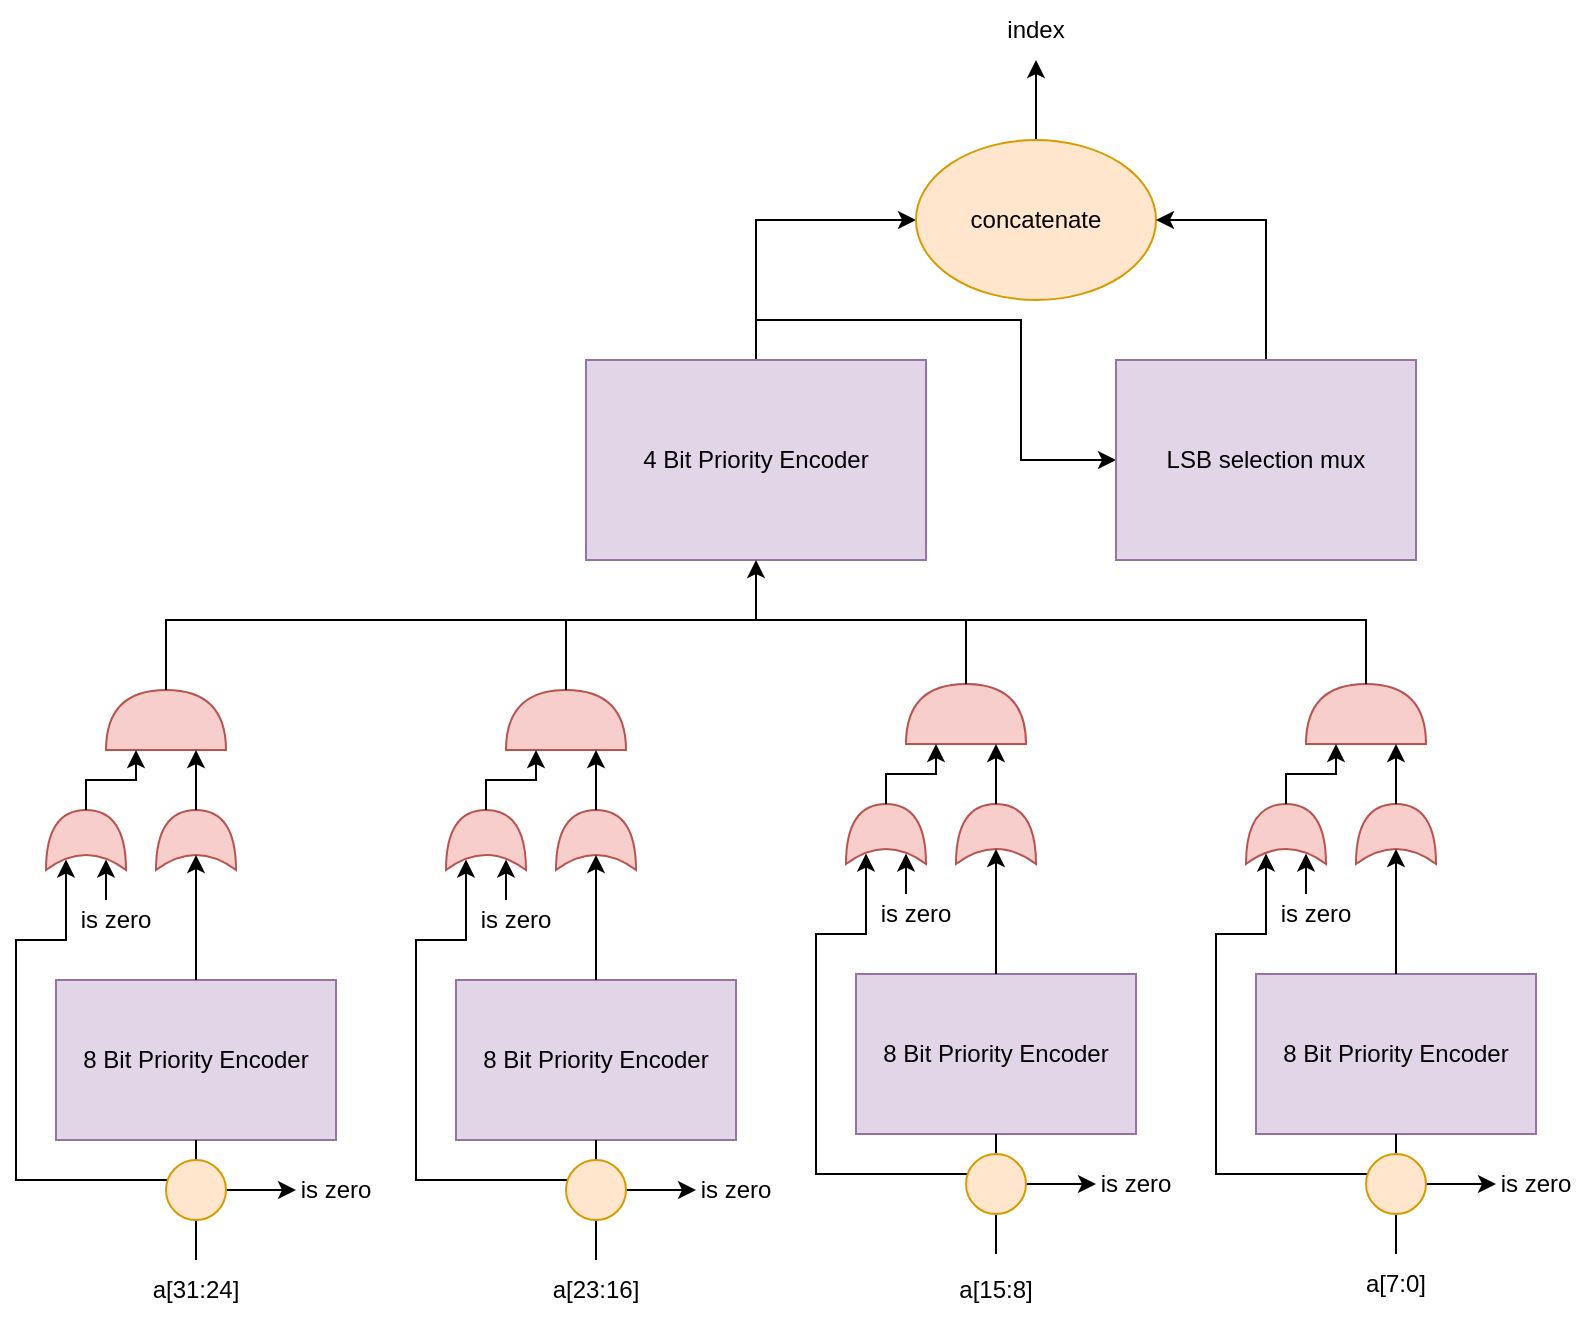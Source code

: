 <mxfile version="24.5.3" type="device">
  <diagram name="Page-1" id="KgYpLNWqzJLJMeZQsPGq">
    <mxGraphModel dx="1050" dy="621" grid="1" gridSize="10" guides="1" tooltips="1" connect="1" arrows="1" fold="1" page="1" pageScale="1" pageWidth="900" pageHeight="1600" math="0" shadow="0">
      <root>
        <mxCell id="0" />
        <mxCell id="1" parent="0" />
        <mxCell id="bQy6tf_Z5zC618sq6Uuf-22" value="" style="group" parent="1" vertex="1" connectable="0">
          <mxGeometry x="60" y="345" width="180" height="285" as="geometry" />
        </mxCell>
        <mxCell id="bQy6tf_Z5zC618sq6Uuf-1" value="8 Bit Priority Encoder" style="rounded=0;whiteSpace=wrap;html=1;fillColor=#e1d5e7;strokeColor=#9673a6;" parent="bQy6tf_Z5zC618sq6Uuf-22" vertex="1">
          <mxGeometry x="20" y="145" width="140" height="80" as="geometry" />
        </mxCell>
        <mxCell id="bQy6tf_Z5zC618sq6Uuf-6" value="" style="shape=xor;whiteSpace=wrap;html=1;rotation=-90;fillColor=#f8cecc;strokeColor=#b85450;" parent="bQy6tf_Z5zC618sq6Uuf-22" vertex="1">
          <mxGeometry x="75" y="55" width="30" height="40" as="geometry" />
        </mxCell>
        <mxCell id="bQy6tf_Z5zC618sq6Uuf-7" style="edgeStyle=orthogonalEdgeStyle;rounded=0;orthogonalLoop=1;jettySize=auto;html=1;entryX=0.25;entryY=0.5;entryDx=0;entryDy=0;entryPerimeter=0;" parent="bQy6tf_Z5zC618sq6Uuf-22" source="bQy6tf_Z5zC618sq6Uuf-1" target="bQy6tf_Z5zC618sq6Uuf-6" edge="1">
          <mxGeometry relative="1" as="geometry" />
        </mxCell>
        <mxCell id="bQy6tf_Z5zC618sq6Uuf-8" value="" style="shape=or;whiteSpace=wrap;html=1;rotation=-90;fillColor=#f8cecc;strokeColor=#b85450;" parent="bQy6tf_Z5zC618sq6Uuf-22" vertex="1">
          <mxGeometry x="60" y="-15" width="30" height="60" as="geometry" />
        </mxCell>
        <mxCell id="bQy6tf_Z5zC618sq6Uuf-9" style="edgeStyle=orthogonalEdgeStyle;rounded=0;orthogonalLoop=1;jettySize=auto;html=1;exitX=1;exitY=0.5;exitDx=0;exitDy=0;exitPerimeter=0;entryX=0;entryY=0.75;entryDx=0;entryDy=0;entryPerimeter=0;" parent="bQy6tf_Z5zC618sq6Uuf-22" source="bQy6tf_Z5zC618sq6Uuf-6" target="bQy6tf_Z5zC618sq6Uuf-8" edge="1">
          <mxGeometry relative="1" as="geometry" />
        </mxCell>
        <mxCell id="bQy6tf_Z5zC618sq6Uuf-10" value="" style="endArrow=none;html=1;rounded=0;entryX=0.5;entryY=1;entryDx=0;entryDy=0;" parent="bQy6tf_Z5zC618sq6Uuf-22" target="bQy6tf_Z5zC618sq6Uuf-1" edge="1">
          <mxGeometry width="50" height="50" relative="1" as="geometry">
            <mxPoint x="90" y="285" as="sourcePoint" />
            <mxPoint x="240" y="125" as="targetPoint" />
          </mxGeometry>
        </mxCell>
        <mxCell id="bQy6tf_Z5zC618sq6Uuf-11" value="" style="endArrow=classic;html=1;rounded=0;entryX=0.175;entryY=0.25;entryDx=0;entryDy=0;entryPerimeter=0;" parent="bQy6tf_Z5zC618sq6Uuf-22" target="bQy6tf_Z5zC618sq6Uuf-12" edge="1">
          <mxGeometry width="50" height="50" relative="1" as="geometry">
            <mxPoint x="90" y="245" as="sourcePoint" />
            <mxPoint x="30" y="95" as="targetPoint" />
            <Array as="points">
              <mxPoint y="245" />
              <mxPoint y="125" />
              <mxPoint x="25" y="125" />
            </Array>
          </mxGeometry>
        </mxCell>
        <mxCell id="bQy6tf_Z5zC618sq6Uuf-12" value="" style="shape=xor;whiteSpace=wrap;html=1;rotation=-90;fillColor=#f8cecc;strokeColor=#b85450;" parent="bQy6tf_Z5zC618sq6Uuf-22" vertex="1">
          <mxGeometry x="20" y="55" width="30" height="40" as="geometry" />
        </mxCell>
        <mxCell id="bQy6tf_Z5zC618sq6Uuf-14" style="edgeStyle=orthogonalEdgeStyle;rounded=0;orthogonalLoop=1;jettySize=auto;html=1;entryX=0;entryY=0.25;entryDx=0;entryDy=0;entryPerimeter=0;" parent="bQy6tf_Z5zC618sq6Uuf-22" source="bQy6tf_Z5zC618sq6Uuf-12" target="bQy6tf_Z5zC618sq6Uuf-8" edge="1">
          <mxGeometry relative="1" as="geometry">
            <Array as="points">
              <mxPoint x="35" y="45" />
              <mxPoint x="60" y="45" />
            </Array>
          </mxGeometry>
        </mxCell>
        <mxCell id="bQy6tf_Z5zC618sq6Uuf-18" style="edgeStyle=orthogonalEdgeStyle;rounded=0;orthogonalLoop=1;jettySize=auto;html=1;entryX=0;entryY=0.5;entryDx=0;entryDy=0;" parent="bQy6tf_Z5zC618sq6Uuf-22" source="bQy6tf_Z5zC618sq6Uuf-15" target="bQy6tf_Z5zC618sq6Uuf-16" edge="1">
          <mxGeometry relative="1" as="geometry" />
        </mxCell>
        <mxCell id="bQy6tf_Z5zC618sq6Uuf-15" value="" style="ellipse;whiteSpace=wrap;html=1;aspect=fixed;fillColor=#ffe6cc;strokeColor=#d79b00;" parent="bQy6tf_Z5zC618sq6Uuf-22" vertex="1">
          <mxGeometry x="75" y="235" width="30" height="30" as="geometry" />
        </mxCell>
        <mxCell id="bQy6tf_Z5zC618sq6Uuf-16" value="is zero" style="text;html=1;align=center;verticalAlign=middle;whiteSpace=wrap;rounded=0;" parent="bQy6tf_Z5zC618sq6Uuf-22" vertex="1">
          <mxGeometry x="140" y="235" width="40" height="30" as="geometry" />
        </mxCell>
        <mxCell id="bQy6tf_Z5zC618sq6Uuf-19" value="is zero" style="text;html=1;align=center;verticalAlign=middle;whiteSpace=wrap;rounded=0;" parent="bQy6tf_Z5zC618sq6Uuf-22" vertex="1">
          <mxGeometry x="30" y="105" width="40" height="20" as="geometry" />
        </mxCell>
        <mxCell id="bQy6tf_Z5zC618sq6Uuf-21" style="edgeStyle=orthogonalEdgeStyle;rounded=0;orthogonalLoop=1;jettySize=auto;html=1;entryX=0.175;entryY=0.75;entryDx=0;entryDy=0;entryPerimeter=0;" parent="bQy6tf_Z5zC618sq6Uuf-22" source="bQy6tf_Z5zC618sq6Uuf-19" target="bQy6tf_Z5zC618sq6Uuf-12" edge="1">
          <mxGeometry relative="1" as="geometry">
            <Array as="points">
              <mxPoint x="45" y="95" />
              <mxPoint x="45" y="95" />
            </Array>
          </mxGeometry>
        </mxCell>
        <mxCell id="bQy6tf_Z5zC618sq6Uuf-38" value="" style="group" parent="1" vertex="1" connectable="0">
          <mxGeometry x="260" y="345" width="180" height="285" as="geometry" />
        </mxCell>
        <mxCell id="bQy6tf_Z5zC618sq6Uuf-39" value="8 Bit Priority Encoder" style="rounded=0;whiteSpace=wrap;html=1;fillColor=#e1d5e7;strokeColor=#9673a6;" parent="bQy6tf_Z5zC618sq6Uuf-38" vertex="1">
          <mxGeometry x="20" y="145" width="140" height="80" as="geometry" />
        </mxCell>
        <mxCell id="bQy6tf_Z5zC618sq6Uuf-40" value="" style="shape=xor;whiteSpace=wrap;html=1;rotation=-90;fillColor=#f8cecc;strokeColor=#b85450;" parent="bQy6tf_Z5zC618sq6Uuf-38" vertex="1">
          <mxGeometry x="75" y="55" width="30" height="40" as="geometry" />
        </mxCell>
        <mxCell id="bQy6tf_Z5zC618sq6Uuf-41" style="edgeStyle=orthogonalEdgeStyle;rounded=0;orthogonalLoop=1;jettySize=auto;html=1;entryX=0.25;entryY=0.5;entryDx=0;entryDy=0;entryPerimeter=0;" parent="bQy6tf_Z5zC618sq6Uuf-38" source="bQy6tf_Z5zC618sq6Uuf-39" target="bQy6tf_Z5zC618sq6Uuf-40" edge="1">
          <mxGeometry relative="1" as="geometry" />
        </mxCell>
        <mxCell id="bQy6tf_Z5zC618sq6Uuf-42" value="" style="shape=or;whiteSpace=wrap;html=1;rotation=-90;fillColor=#f8cecc;strokeColor=#b85450;" parent="bQy6tf_Z5zC618sq6Uuf-38" vertex="1">
          <mxGeometry x="60" y="-15" width="30" height="60" as="geometry" />
        </mxCell>
        <mxCell id="bQy6tf_Z5zC618sq6Uuf-43" style="edgeStyle=orthogonalEdgeStyle;rounded=0;orthogonalLoop=1;jettySize=auto;html=1;exitX=1;exitY=0.5;exitDx=0;exitDy=0;exitPerimeter=0;entryX=0;entryY=0.75;entryDx=0;entryDy=0;entryPerimeter=0;" parent="bQy6tf_Z5zC618sq6Uuf-38" source="bQy6tf_Z5zC618sq6Uuf-40" target="bQy6tf_Z5zC618sq6Uuf-42" edge="1">
          <mxGeometry relative="1" as="geometry" />
        </mxCell>
        <mxCell id="bQy6tf_Z5zC618sq6Uuf-44" value="" style="endArrow=none;html=1;rounded=0;entryX=0.5;entryY=1;entryDx=0;entryDy=0;" parent="bQy6tf_Z5zC618sq6Uuf-38" target="bQy6tf_Z5zC618sq6Uuf-39" edge="1">
          <mxGeometry width="50" height="50" relative="1" as="geometry">
            <mxPoint x="90" y="285" as="sourcePoint" />
            <mxPoint x="240" y="125" as="targetPoint" />
          </mxGeometry>
        </mxCell>
        <mxCell id="bQy6tf_Z5zC618sq6Uuf-45" value="" style="endArrow=classic;html=1;rounded=0;entryX=0.175;entryY=0.25;entryDx=0;entryDy=0;entryPerimeter=0;" parent="bQy6tf_Z5zC618sq6Uuf-38" target="bQy6tf_Z5zC618sq6Uuf-46" edge="1">
          <mxGeometry width="50" height="50" relative="1" as="geometry">
            <mxPoint x="90" y="245" as="sourcePoint" />
            <mxPoint x="30" y="95" as="targetPoint" />
            <Array as="points">
              <mxPoint y="245" />
              <mxPoint y="125" />
              <mxPoint x="25" y="125" />
            </Array>
          </mxGeometry>
        </mxCell>
        <mxCell id="bQy6tf_Z5zC618sq6Uuf-46" value="" style="shape=xor;whiteSpace=wrap;html=1;rotation=-90;fillColor=#f8cecc;strokeColor=#b85450;" parent="bQy6tf_Z5zC618sq6Uuf-38" vertex="1">
          <mxGeometry x="20" y="55" width="30" height="40" as="geometry" />
        </mxCell>
        <mxCell id="bQy6tf_Z5zC618sq6Uuf-47" style="edgeStyle=orthogonalEdgeStyle;rounded=0;orthogonalLoop=1;jettySize=auto;html=1;entryX=0;entryY=0.25;entryDx=0;entryDy=0;entryPerimeter=0;" parent="bQy6tf_Z5zC618sq6Uuf-38" source="bQy6tf_Z5zC618sq6Uuf-46" target="bQy6tf_Z5zC618sq6Uuf-42" edge="1">
          <mxGeometry relative="1" as="geometry">
            <Array as="points">
              <mxPoint x="35" y="45" />
              <mxPoint x="60" y="45" />
            </Array>
          </mxGeometry>
        </mxCell>
        <mxCell id="bQy6tf_Z5zC618sq6Uuf-48" style="edgeStyle=orthogonalEdgeStyle;rounded=0;orthogonalLoop=1;jettySize=auto;html=1;entryX=0;entryY=0.5;entryDx=0;entryDy=0;" parent="bQy6tf_Z5zC618sq6Uuf-38" source="bQy6tf_Z5zC618sq6Uuf-49" target="bQy6tf_Z5zC618sq6Uuf-50" edge="1">
          <mxGeometry relative="1" as="geometry" />
        </mxCell>
        <mxCell id="bQy6tf_Z5zC618sq6Uuf-49" value="" style="ellipse;whiteSpace=wrap;html=1;aspect=fixed;fillColor=#ffe6cc;strokeColor=#d79b00;" parent="bQy6tf_Z5zC618sq6Uuf-38" vertex="1">
          <mxGeometry x="75" y="235" width="30" height="30" as="geometry" />
        </mxCell>
        <mxCell id="bQy6tf_Z5zC618sq6Uuf-50" value="is zero" style="text;html=1;align=center;verticalAlign=middle;whiteSpace=wrap;rounded=0;" parent="bQy6tf_Z5zC618sq6Uuf-38" vertex="1">
          <mxGeometry x="140" y="235" width="40" height="30" as="geometry" />
        </mxCell>
        <mxCell id="bQy6tf_Z5zC618sq6Uuf-51" value="is zero" style="text;html=1;align=center;verticalAlign=middle;whiteSpace=wrap;rounded=0;" parent="bQy6tf_Z5zC618sq6Uuf-38" vertex="1">
          <mxGeometry x="30" y="105" width="40" height="20" as="geometry" />
        </mxCell>
        <mxCell id="bQy6tf_Z5zC618sq6Uuf-52" style="edgeStyle=orthogonalEdgeStyle;rounded=0;orthogonalLoop=1;jettySize=auto;html=1;entryX=0.175;entryY=0.75;entryDx=0;entryDy=0;entryPerimeter=0;" parent="bQy6tf_Z5zC618sq6Uuf-38" source="bQy6tf_Z5zC618sq6Uuf-51" target="bQy6tf_Z5zC618sq6Uuf-46" edge="1">
          <mxGeometry relative="1" as="geometry">
            <Array as="points">
              <mxPoint x="45" y="95" />
              <mxPoint x="45" y="95" />
            </Array>
          </mxGeometry>
        </mxCell>
        <mxCell id="bQy6tf_Z5zC618sq6Uuf-53" value="" style="group" parent="1" vertex="1" connectable="0">
          <mxGeometry x="460" y="342" width="180" height="285" as="geometry" />
        </mxCell>
        <mxCell id="bQy6tf_Z5zC618sq6Uuf-54" value="8 Bit Priority Encoder" style="rounded=0;whiteSpace=wrap;html=1;fillColor=#e1d5e7;strokeColor=#9673a6;" parent="bQy6tf_Z5zC618sq6Uuf-53" vertex="1">
          <mxGeometry x="20" y="145" width="140" height="80" as="geometry" />
        </mxCell>
        <mxCell id="bQy6tf_Z5zC618sq6Uuf-55" value="" style="shape=xor;whiteSpace=wrap;html=1;rotation=-90;fillColor=#f8cecc;strokeColor=#b85450;" parent="bQy6tf_Z5zC618sq6Uuf-53" vertex="1">
          <mxGeometry x="75" y="55" width="30" height="40" as="geometry" />
        </mxCell>
        <mxCell id="bQy6tf_Z5zC618sq6Uuf-56" style="edgeStyle=orthogonalEdgeStyle;rounded=0;orthogonalLoop=1;jettySize=auto;html=1;entryX=0.25;entryY=0.5;entryDx=0;entryDy=0;entryPerimeter=0;" parent="bQy6tf_Z5zC618sq6Uuf-53" source="bQy6tf_Z5zC618sq6Uuf-54" target="bQy6tf_Z5zC618sq6Uuf-55" edge="1">
          <mxGeometry relative="1" as="geometry" />
        </mxCell>
        <mxCell id="bQy6tf_Z5zC618sq6Uuf-57" value="" style="shape=or;whiteSpace=wrap;html=1;rotation=-90;fillColor=#f8cecc;strokeColor=#b85450;" parent="bQy6tf_Z5zC618sq6Uuf-53" vertex="1">
          <mxGeometry x="60" y="-15" width="30" height="60" as="geometry" />
        </mxCell>
        <mxCell id="bQy6tf_Z5zC618sq6Uuf-58" style="edgeStyle=orthogonalEdgeStyle;rounded=0;orthogonalLoop=1;jettySize=auto;html=1;exitX=1;exitY=0.5;exitDx=0;exitDy=0;exitPerimeter=0;entryX=0;entryY=0.75;entryDx=0;entryDy=0;entryPerimeter=0;" parent="bQy6tf_Z5zC618sq6Uuf-53" source="bQy6tf_Z5zC618sq6Uuf-55" target="bQy6tf_Z5zC618sq6Uuf-57" edge="1">
          <mxGeometry relative="1" as="geometry" />
        </mxCell>
        <mxCell id="bQy6tf_Z5zC618sq6Uuf-59" value="" style="endArrow=none;html=1;rounded=0;entryX=0.5;entryY=1;entryDx=0;entryDy=0;" parent="bQy6tf_Z5zC618sq6Uuf-53" target="bQy6tf_Z5zC618sq6Uuf-54" edge="1">
          <mxGeometry width="50" height="50" relative="1" as="geometry">
            <mxPoint x="90" y="285" as="sourcePoint" />
            <mxPoint x="240" y="125" as="targetPoint" />
          </mxGeometry>
        </mxCell>
        <mxCell id="bQy6tf_Z5zC618sq6Uuf-60" value="" style="endArrow=classic;html=1;rounded=0;entryX=0.175;entryY=0.25;entryDx=0;entryDy=0;entryPerimeter=0;" parent="bQy6tf_Z5zC618sq6Uuf-53" target="bQy6tf_Z5zC618sq6Uuf-61" edge="1">
          <mxGeometry width="50" height="50" relative="1" as="geometry">
            <mxPoint x="90" y="245" as="sourcePoint" />
            <mxPoint x="30" y="95" as="targetPoint" />
            <Array as="points">
              <mxPoint y="245" />
              <mxPoint y="125" />
              <mxPoint x="25" y="125" />
            </Array>
          </mxGeometry>
        </mxCell>
        <mxCell id="bQy6tf_Z5zC618sq6Uuf-61" value="" style="shape=xor;whiteSpace=wrap;html=1;rotation=-90;fillColor=#f8cecc;strokeColor=#b85450;" parent="bQy6tf_Z5zC618sq6Uuf-53" vertex="1">
          <mxGeometry x="20" y="55" width="30" height="40" as="geometry" />
        </mxCell>
        <mxCell id="bQy6tf_Z5zC618sq6Uuf-62" style="edgeStyle=orthogonalEdgeStyle;rounded=0;orthogonalLoop=1;jettySize=auto;html=1;entryX=0;entryY=0.25;entryDx=0;entryDy=0;entryPerimeter=0;" parent="bQy6tf_Z5zC618sq6Uuf-53" source="bQy6tf_Z5zC618sq6Uuf-61" target="bQy6tf_Z5zC618sq6Uuf-57" edge="1">
          <mxGeometry relative="1" as="geometry">
            <Array as="points">
              <mxPoint x="35" y="45" />
              <mxPoint x="60" y="45" />
            </Array>
          </mxGeometry>
        </mxCell>
        <mxCell id="bQy6tf_Z5zC618sq6Uuf-63" style="edgeStyle=orthogonalEdgeStyle;rounded=0;orthogonalLoop=1;jettySize=auto;html=1;entryX=0;entryY=0.5;entryDx=0;entryDy=0;" parent="bQy6tf_Z5zC618sq6Uuf-53" source="bQy6tf_Z5zC618sq6Uuf-64" target="bQy6tf_Z5zC618sq6Uuf-65" edge="1">
          <mxGeometry relative="1" as="geometry" />
        </mxCell>
        <mxCell id="bQy6tf_Z5zC618sq6Uuf-64" value="" style="ellipse;whiteSpace=wrap;html=1;aspect=fixed;fillColor=#ffe6cc;strokeColor=#d79b00;" parent="bQy6tf_Z5zC618sq6Uuf-53" vertex="1">
          <mxGeometry x="75" y="235" width="30" height="30" as="geometry" />
        </mxCell>
        <mxCell id="bQy6tf_Z5zC618sq6Uuf-65" value="is zero" style="text;html=1;align=center;verticalAlign=middle;whiteSpace=wrap;rounded=0;" parent="bQy6tf_Z5zC618sq6Uuf-53" vertex="1">
          <mxGeometry x="140" y="235" width="40" height="30" as="geometry" />
        </mxCell>
        <mxCell id="bQy6tf_Z5zC618sq6Uuf-66" value="is zero" style="text;html=1;align=center;verticalAlign=middle;whiteSpace=wrap;rounded=0;" parent="bQy6tf_Z5zC618sq6Uuf-53" vertex="1">
          <mxGeometry x="30" y="105" width="40" height="20" as="geometry" />
        </mxCell>
        <mxCell id="bQy6tf_Z5zC618sq6Uuf-67" style="edgeStyle=orthogonalEdgeStyle;rounded=0;orthogonalLoop=1;jettySize=auto;html=1;entryX=0.175;entryY=0.75;entryDx=0;entryDy=0;entryPerimeter=0;" parent="bQy6tf_Z5zC618sq6Uuf-53" source="bQy6tf_Z5zC618sq6Uuf-66" target="bQy6tf_Z5zC618sq6Uuf-61" edge="1">
          <mxGeometry relative="1" as="geometry">
            <Array as="points">
              <mxPoint x="45" y="95" />
              <mxPoint x="45" y="95" />
            </Array>
          </mxGeometry>
        </mxCell>
        <mxCell id="bQy6tf_Z5zC618sq6Uuf-68" value="" style="group" parent="1" vertex="1" connectable="0">
          <mxGeometry x="660" y="342" width="180" height="285" as="geometry" />
        </mxCell>
        <mxCell id="bQy6tf_Z5zC618sq6Uuf-69" value="8 Bit Priority Encoder" style="rounded=0;whiteSpace=wrap;html=1;fillColor=#e1d5e7;strokeColor=#9673a6;" parent="bQy6tf_Z5zC618sq6Uuf-68" vertex="1">
          <mxGeometry x="20" y="145" width="140" height="80" as="geometry" />
        </mxCell>
        <mxCell id="bQy6tf_Z5zC618sq6Uuf-70" value="" style="shape=xor;whiteSpace=wrap;html=1;rotation=-90;fillColor=#f8cecc;strokeColor=#b85450;" parent="bQy6tf_Z5zC618sq6Uuf-68" vertex="1">
          <mxGeometry x="75" y="55" width="30" height="40" as="geometry" />
        </mxCell>
        <mxCell id="bQy6tf_Z5zC618sq6Uuf-71" style="edgeStyle=orthogonalEdgeStyle;rounded=0;orthogonalLoop=1;jettySize=auto;html=1;entryX=0.25;entryY=0.5;entryDx=0;entryDy=0;entryPerimeter=0;" parent="bQy6tf_Z5zC618sq6Uuf-68" source="bQy6tf_Z5zC618sq6Uuf-69" target="bQy6tf_Z5zC618sq6Uuf-70" edge="1">
          <mxGeometry relative="1" as="geometry" />
        </mxCell>
        <mxCell id="bQy6tf_Z5zC618sq6Uuf-72" value="" style="shape=or;whiteSpace=wrap;html=1;rotation=-90;fillColor=#f8cecc;strokeColor=#b85450;" parent="bQy6tf_Z5zC618sq6Uuf-68" vertex="1">
          <mxGeometry x="60" y="-15" width="30" height="60" as="geometry" />
        </mxCell>
        <mxCell id="bQy6tf_Z5zC618sq6Uuf-73" style="edgeStyle=orthogonalEdgeStyle;rounded=0;orthogonalLoop=1;jettySize=auto;html=1;exitX=1;exitY=0.5;exitDx=0;exitDy=0;exitPerimeter=0;entryX=0;entryY=0.75;entryDx=0;entryDy=0;entryPerimeter=0;" parent="bQy6tf_Z5zC618sq6Uuf-68" source="bQy6tf_Z5zC618sq6Uuf-70" target="bQy6tf_Z5zC618sq6Uuf-72" edge="1">
          <mxGeometry relative="1" as="geometry" />
        </mxCell>
        <mxCell id="bQy6tf_Z5zC618sq6Uuf-74" value="" style="endArrow=none;html=1;rounded=0;entryX=0.5;entryY=1;entryDx=0;entryDy=0;" parent="bQy6tf_Z5zC618sq6Uuf-68" target="bQy6tf_Z5zC618sq6Uuf-69" edge="1">
          <mxGeometry width="50" height="50" relative="1" as="geometry">
            <mxPoint x="90" y="285" as="sourcePoint" />
            <mxPoint x="240" y="125" as="targetPoint" />
          </mxGeometry>
        </mxCell>
        <mxCell id="bQy6tf_Z5zC618sq6Uuf-75" value="" style="endArrow=classic;html=1;rounded=0;entryX=0.175;entryY=0.25;entryDx=0;entryDy=0;entryPerimeter=0;" parent="bQy6tf_Z5zC618sq6Uuf-68" target="bQy6tf_Z5zC618sq6Uuf-76" edge="1">
          <mxGeometry width="50" height="50" relative="1" as="geometry">
            <mxPoint x="90" y="245" as="sourcePoint" />
            <mxPoint x="30" y="95" as="targetPoint" />
            <Array as="points">
              <mxPoint y="245" />
              <mxPoint y="125" />
              <mxPoint x="25" y="125" />
            </Array>
          </mxGeometry>
        </mxCell>
        <mxCell id="bQy6tf_Z5zC618sq6Uuf-76" value="" style="shape=xor;whiteSpace=wrap;html=1;rotation=-90;fillColor=#f8cecc;strokeColor=#b85450;" parent="bQy6tf_Z5zC618sq6Uuf-68" vertex="1">
          <mxGeometry x="20" y="55" width="30" height="40" as="geometry" />
        </mxCell>
        <mxCell id="bQy6tf_Z5zC618sq6Uuf-77" style="edgeStyle=orthogonalEdgeStyle;rounded=0;orthogonalLoop=1;jettySize=auto;html=1;entryX=0;entryY=0.25;entryDx=0;entryDy=0;entryPerimeter=0;" parent="bQy6tf_Z5zC618sq6Uuf-68" source="bQy6tf_Z5zC618sq6Uuf-76" target="bQy6tf_Z5zC618sq6Uuf-72" edge="1">
          <mxGeometry relative="1" as="geometry">
            <Array as="points">
              <mxPoint x="35" y="45" />
              <mxPoint x="60" y="45" />
            </Array>
          </mxGeometry>
        </mxCell>
        <mxCell id="bQy6tf_Z5zC618sq6Uuf-78" style="edgeStyle=orthogonalEdgeStyle;rounded=0;orthogonalLoop=1;jettySize=auto;html=1;entryX=0;entryY=0.5;entryDx=0;entryDy=0;" parent="bQy6tf_Z5zC618sq6Uuf-68" source="bQy6tf_Z5zC618sq6Uuf-79" target="bQy6tf_Z5zC618sq6Uuf-80" edge="1">
          <mxGeometry relative="1" as="geometry" />
        </mxCell>
        <mxCell id="bQy6tf_Z5zC618sq6Uuf-79" value="" style="ellipse;whiteSpace=wrap;html=1;aspect=fixed;fillColor=#ffe6cc;strokeColor=#d79b00;" parent="bQy6tf_Z5zC618sq6Uuf-68" vertex="1">
          <mxGeometry x="75" y="235" width="30" height="30" as="geometry" />
        </mxCell>
        <mxCell id="bQy6tf_Z5zC618sq6Uuf-80" value="is zero" style="text;html=1;align=center;verticalAlign=middle;whiteSpace=wrap;rounded=0;" parent="bQy6tf_Z5zC618sq6Uuf-68" vertex="1">
          <mxGeometry x="140" y="235" width="40" height="30" as="geometry" />
        </mxCell>
        <mxCell id="bQy6tf_Z5zC618sq6Uuf-81" value="is zero" style="text;html=1;align=center;verticalAlign=middle;whiteSpace=wrap;rounded=0;" parent="bQy6tf_Z5zC618sq6Uuf-68" vertex="1">
          <mxGeometry x="30" y="105" width="40" height="20" as="geometry" />
        </mxCell>
        <mxCell id="bQy6tf_Z5zC618sq6Uuf-82" style="edgeStyle=orthogonalEdgeStyle;rounded=0;orthogonalLoop=1;jettySize=auto;html=1;entryX=0.175;entryY=0.75;entryDx=0;entryDy=0;entryPerimeter=0;" parent="bQy6tf_Z5zC618sq6Uuf-68" source="bQy6tf_Z5zC618sq6Uuf-81" target="bQy6tf_Z5zC618sq6Uuf-76" edge="1">
          <mxGeometry relative="1" as="geometry">
            <Array as="points">
              <mxPoint x="45" y="95" />
              <mxPoint x="45" y="95" />
            </Array>
          </mxGeometry>
        </mxCell>
        <mxCell id="UCixo3SypMLtjQ7ki4KV-11" style="edgeStyle=orthogonalEdgeStyle;rounded=0;orthogonalLoop=1;jettySize=auto;html=1;entryX=0;entryY=0.5;entryDx=0;entryDy=0;" parent="1" source="bQy6tf_Z5zC618sq6Uuf-83" target="UCixo3SypMLtjQ7ki4KV-12" edge="1">
          <mxGeometry relative="1" as="geometry">
            <mxPoint x="430" y="120" as="targetPoint" />
          </mxGeometry>
        </mxCell>
        <mxCell id="UCixo3SypMLtjQ7ki4KV-15" style="edgeStyle=orthogonalEdgeStyle;rounded=0;orthogonalLoop=1;jettySize=auto;html=1;entryX=0;entryY=0.5;entryDx=0;entryDy=0;exitX=0.5;exitY=0;exitDx=0;exitDy=0;" parent="1" source="bQy6tf_Z5zC618sq6Uuf-83" target="UCixo3SypMLtjQ7ki4KV-13" edge="1">
          <mxGeometry relative="1" as="geometry" />
        </mxCell>
        <mxCell id="bQy6tf_Z5zC618sq6Uuf-83" value="4 Bit Priority Encoder" style="rounded=0;whiteSpace=wrap;html=1;fillColor=#e1d5e7;strokeColor=#9673a6;" parent="1" vertex="1">
          <mxGeometry x="345" y="180" width="170" height="100" as="geometry" />
        </mxCell>
        <mxCell id="UCixo3SypMLtjQ7ki4KV-3" value="" style="endArrow=none;html=1;rounded=0;exitX=1;exitY=0.5;exitDx=0;exitDy=0;exitPerimeter=0;entryX=1;entryY=0.5;entryDx=0;entryDy=0;entryPerimeter=0;" parent="1" source="bQy6tf_Z5zC618sq6Uuf-72" target="bQy6tf_Z5zC618sq6Uuf-8" edge="1">
          <mxGeometry width="50" height="50" relative="1" as="geometry">
            <mxPoint x="370" y="350" as="sourcePoint" />
            <mxPoint x="420" y="300" as="targetPoint" />
            <Array as="points">
              <mxPoint x="735" y="310" />
              <mxPoint x="135" y="310" />
            </Array>
          </mxGeometry>
        </mxCell>
        <mxCell id="UCixo3SypMLtjQ7ki4KV-4" value="" style="endArrow=none;html=1;rounded=0;exitX=1;exitY=0.5;exitDx=0;exitDy=0;exitPerimeter=0;" parent="1" source="bQy6tf_Z5zC618sq6Uuf-42" edge="1">
          <mxGeometry width="50" height="50" relative="1" as="geometry">
            <mxPoint x="370" y="350" as="sourcePoint" />
            <mxPoint x="335" y="310" as="targetPoint" />
          </mxGeometry>
        </mxCell>
        <mxCell id="UCixo3SypMLtjQ7ki4KV-5" value="" style="endArrow=classic;html=1;rounded=0;entryX=0.5;entryY=1;entryDx=0;entryDy=0;" parent="1" target="bQy6tf_Z5zC618sq6Uuf-83" edge="1">
          <mxGeometry width="50" height="50" relative="1" as="geometry">
            <mxPoint x="430" y="310" as="sourcePoint" />
            <mxPoint x="420" y="300" as="targetPoint" />
          </mxGeometry>
        </mxCell>
        <mxCell id="UCixo3SypMLtjQ7ki4KV-6" value="" style="endArrow=none;html=1;rounded=0;entryX=1;entryY=0.5;entryDx=0;entryDy=0;entryPerimeter=0;" parent="1" target="bQy6tf_Z5zC618sq6Uuf-57" edge="1">
          <mxGeometry width="50" height="50" relative="1" as="geometry">
            <mxPoint x="535" y="310" as="sourcePoint" />
            <mxPoint x="420" y="300" as="targetPoint" />
          </mxGeometry>
        </mxCell>
        <mxCell id="UCixo3SypMLtjQ7ki4KV-7" value="a[7:0]" style="text;html=1;align=center;verticalAlign=middle;whiteSpace=wrap;rounded=0;" parent="1" vertex="1">
          <mxGeometry x="720" y="627" width="60" height="30" as="geometry" />
        </mxCell>
        <mxCell id="UCixo3SypMLtjQ7ki4KV-8" value="a[15:8]" style="text;html=1;align=center;verticalAlign=middle;whiteSpace=wrap;rounded=0;" parent="1" vertex="1">
          <mxGeometry x="520" y="630" width="60" height="30" as="geometry" />
        </mxCell>
        <mxCell id="UCixo3SypMLtjQ7ki4KV-9" value="a[23:16]" style="text;html=1;align=center;verticalAlign=middle;whiteSpace=wrap;rounded=0;" parent="1" vertex="1">
          <mxGeometry x="320" y="630" width="60" height="30" as="geometry" />
        </mxCell>
        <mxCell id="UCixo3SypMLtjQ7ki4KV-10" value="a[31:24]" style="text;html=1;align=center;verticalAlign=middle;whiteSpace=wrap;rounded=0;" parent="1" vertex="1">
          <mxGeometry x="120" y="630" width="60" height="30" as="geometry" />
        </mxCell>
        <mxCell id="UCixo3SypMLtjQ7ki4KV-17" style="edgeStyle=orthogonalEdgeStyle;rounded=0;orthogonalLoop=1;jettySize=auto;html=1;entryX=0.5;entryY=1;entryDx=0;entryDy=0;" parent="1" source="UCixo3SypMLtjQ7ki4KV-12" target="UCixo3SypMLtjQ7ki4KV-18" edge="1">
          <mxGeometry relative="1" as="geometry">
            <mxPoint x="570" y="40" as="targetPoint" />
          </mxGeometry>
        </mxCell>
        <mxCell id="UCixo3SypMLtjQ7ki4KV-12" value="concatenate" style="ellipse;whiteSpace=wrap;html=1;fillColor=#ffe6cc;strokeColor=#d79b00;" parent="1" vertex="1">
          <mxGeometry x="510" y="70" width="120" height="80" as="geometry" />
        </mxCell>
        <mxCell id="UCixo3SypMLtjQ7ki4KV-16" style="edgeStyle=orthogonalEdgeStyle;rounded=0;orthogonalLoop=1;jettySize=auto;html=1;entryX=1;entryY=0.5;entryDx=0;entryDy=0;" parent="1" source="UCixo3SypMLtjQ7ki4KV-13" target="UCixo3SypMLtjQ7ki4KV-12" edge="1">
          <mxGeometry relative="1" as="geometry" />
        </mxCell>
        <mxCell id="UCixo3SypMLtjQ7ki4KV-13" value="LSB selection mux" style="rounded=0;whiteSpace=wrap;html=1;fillColor=#e1d5e7;strokeColor=#9673a6;" parent="1" vertex="1">
          <mxGeometry x="610" y="180" width="150" height="100" as="geometry" />
        </mxCell>
        <mxCell id="UCixo3SypMLtjQ7ki4KV-18" value="index" style="text;html=1;align=center;verticalAlign=middle;whiteSpace=wrap;rounded=0;" parent="1" vertex="1">
          <mxGeometry x="540" width="60" height="30" as="geometry" />
        </mxCell>
      </root>
    </mxGraphModel>
  </diagram>
</mxfile>
